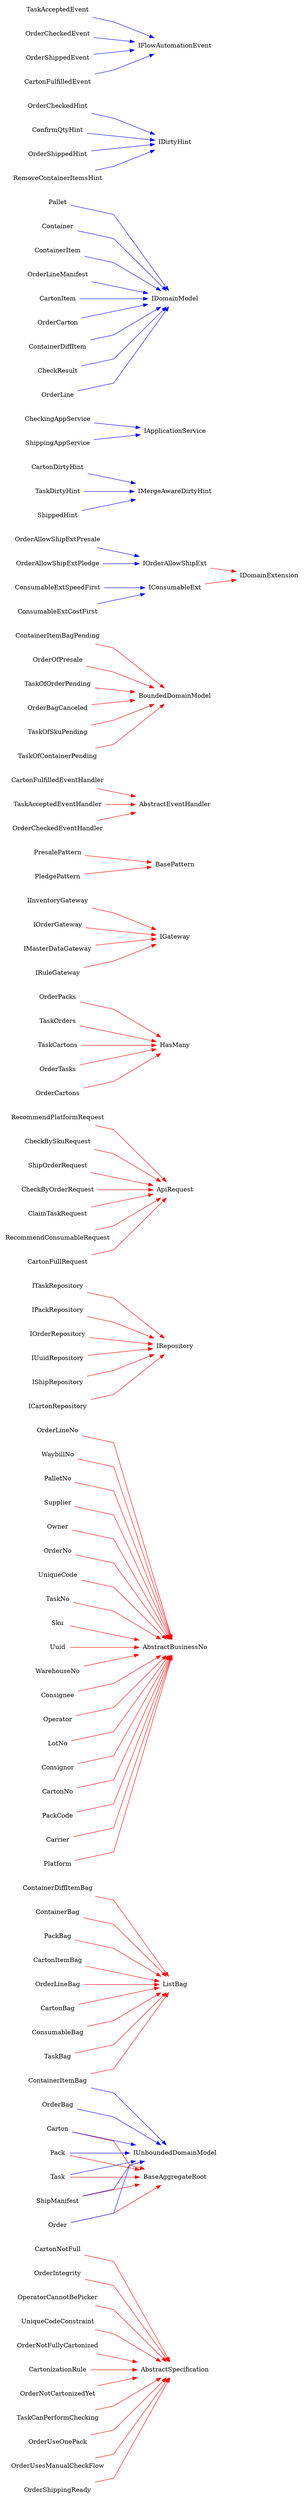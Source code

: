 digraph G {
   rankdir=LR;
   splines = polyline;
   node [shape=none];
CartonNotFull -> AbstractSpecification  [ color="red" ];
CartonBag -> ListBag  [ color="red" ];
OrderIntegrity -> AbstractSpecification  [ color="red" ];
OrderLineNo -> AbstractBusinessNo  [ color="red" ];
WaybillNo -> AbstractBusinessNo  [ color="red" ];
PalletNo -> AbstractBusinessNo  [ color="red" ];
ITaskRepository -> IRepository  [ color="red" ];
OperatorCannotBePicker -> AbstractSpecification  [ color="red" ];
Supplier -> AbstractBusinessNo  [ color="red" ];
Owner -> AbstractBusinessNo  [ color="red" ];
RecommendPlatformRequest -> ApiRequest  [ color="red" ];
OrderPacks -> HasMany  [ color="red" ];
ConsumableBag -> ListBag  [ color="red" ];
IInventoryGateway -> IGateway  [ color="red" ];
TaskBag -> ListBag  [ color="red" ];
ContainerDiffItemBag -> ListBag  [ color="red" ];
OrderNo -> AbstractBusinessNo  [ color="red" ];
IPackRepository -> IRepository  [ color="red" ];
ContainerBag -> ListBag  [ color="red" ];
PresalePattern -> BasePattern  [ color="red" ];
UniqueCodeConstraint -> AbstractSpecification  [ color="red" ];
CartonFulfilledEventHandler -> AbstractEventHandler  [ color="red" ];
ContainerItemBagPending -> BoundedDomainModel  [ color="red" ];
PackBag -> ListBag  [ color="red" ];
UniqueCode -> AbstractBusinessNo  [ color="red" ];
CheckBySkuRequest -> ApiRequest  [ color="red" ];
ShipOrderRequest -> ApiRequest  [ color="red" ];
TaskAcceptedEventHandler -> AbstractEventHandler  [ color="red" ];
OrderOfPresale -> BoundedDomainModel  [ color="red" ];
TaskNo -> AbstractBusinessNo  [ color="red" ];
OrderNotFullyCartonized -> AbstractSpecification  [ color="red" ];
TaskOrders -> HasMany  [ color="red" ];
Sku -> AbstractBusinessNo  [ color="red" ];
CartonItemBag -> ListBag  [ color="red" ];
Pack -> BaseAggregateRoot  [ color="red" ];
Uuid -> AbstractBusinessNo  [ color="red" ];
CartonizationRule -> AbstractSpecification  [ color="red" ];
TaskOfOrderPending -> BoundedDomainModel  [ color="red" ];
WarehouseNo -> AbstractBusinessNo  [ color="red" ];
IOrderRepository -> IRepository  [ color="red" ];
IOrderGateway -> IGateway  [ color="red" ];
Task -> BaseAggregateRoot  [ color="red" ];
OrderNotCartonizedYet -> AbstractSpecification  [ color="red" ];
TaskCartons -> HasMany  [ color="red" ];
OrderBagCanceled -> BoundedDomainModel  [ color="red" ];
IUuidRepository -> IRepository  [ color="red" ];
OrderCheckedEventHandler -> AbstractEventHandler  [ color="red" ];
Consignee -> AbstractBusinessNo  [ color="red" ];
Operator -> AbstractBusinessNo  [ color="red" ];
CheckByOrderRequest -> ApiRequest  [ color="red" ];
OrderLineBag -> ListBag  [ color="red" ];
LotNo -> AbstractBusinessNo  [ color="red" ];
ClaimTaskRequest -> ApiRequest  [ color="red" ];
IConsumableExt -> IDomainExtension  [ color="red" ];
IMasterDataGateway -> IGateway  [ color="red" ];
IRuleGateway -> IGateway  [ color="red" ];
IOrderAllowShipExt -> IDomainExtension  [ color="red" ];
RecommendConsumableRequest -> ApiRequest  [ color="red" ];
OrderTasks -> HasMany  [ color="red" ];
PledgePattern -> BasePattern  [ color="red" ];
CartonFullRequest -> ApiRequest  [ color="red" ];
Consignor -> AbstractBusinessNo  [ color="red" ];
ShipManifest -> BaseAggregateRoot  [ color="red" ];
TaskCanPerformChecking -> AbstractSpecification  [ color="red" ];
TaskOfSkuPending -> BoundedDomainModel  [ color="red" ];
Order -> BaseAggregateRoot  [ color="red" ];
OrderUseOnePack -> AbstractSpecification  [ color="red" ];
CartonNo -> AbstractBusinessNo  [ color="red" ];
OrderUsesManualCheckFlow -> AbstractSpecification  [ color="red" ];
TaskOfContainerPending -> BoundedDomainModel  [ color="red" ];
PackCode -> AbstractBusinessNo  [ color="red" ];
Carton -> BaseAggregateRoot  [ color="red" ];
Carrier -> AbstractBusinessNo  [ color="red" ];
ContainerItemBag -> ListBag  [ color="red" ];
OrderShippingReady -> AbstractSpecification  [ color="red" ];
IShipRepository -> IRepository  [ color="red" ];
OrderCartons -> HasMany  [ color="red" ];
ICartonRepository -> IRepository  [ color="red" ];
Platform -> AbstractBusinessNo  [ color="red" ];
CartonDirtyHint -> IMergeAwareDirtyHint  [ color="blue" ];
CheckingAppService -> IApplicationService  [ color="blue" ];
Task -> IUnboundedDomainModel  [ color="blue" ];
Pallet -> IDomainModel  [ color="blue" ];
ConsumableExtSpeedFirst -> IConsumableExt  [ color="blue" ];
OrderCheckedHint -> IDirtyHint  [ color="blue" ];
ConfirmQtyHint -> IDirtyHint  [ color="blue" ];
Container -> IDomainModel  [ color="blue" ];
ContainerItem -> IDomainModel  [ color="blue" ];
OrderShippedHint -> IDirtyHint  [ color="blue" ];
RemoveContainerItemsHint -> IDirtyHint  [ color="blue" ];
OrderLineManifest -> IDomainModel  [ color="blue" ];
CartonItem -> IDomainModel  [ color="blue" ];
TaskAcceptedEvent -> IFlowAutomationEvent  [ color="blue" ];
OrderCarton -> IDomainModel  [ color="blue" ];
OrderBag -> IUnboundedDomainModel  [ color="blue" ];
TaskDirtyHint -> IMergeAwareDirtyHint  [ color="blue" ];
Order -> IUnboundedDomainModel  [ color="blue" ];
OrderCheckedEvent -> IFlowAutomationEvent  [ color="blue" ];
Carton -> IUnboundedDomainModel  [ color="blue" ];
ShipManifest -> IUnboundedDomainModel  [ color="blue" ];
OrderAllowShipExtPresale -> IOrderAllowShipExt  [ color="blue" ];
ContainerDiffItem -> IDomainModel  [ color="blue" ];
ContainerItemBag -> IUnboundedDomainModel  [ color="blue" ];
OrderShippedEvent -> IFlowAutomationEvent  [ color="blue" ];
Pack -> IUnboundedDomainModel  [ color="blue" ];
ShippedHint -> IMergeAwareDirtyHint  [ color="blue" ];
OrderAllowShipExtPledge -> IOrderAllowShipExt  [ color="blue" ];
ShippingAppService -> IApplicationService  [ color="blue" ];
CheckResult -> IDomainModel  [ color="blue" ];
OrderLine -> IDomainModel  [ color="blue" ];
CartonFulfilledEvent -> IFlowAutomationEvent  [ color="blue" ];
ConsumableExtCostFirst -> IConsumableExt  [ color="blue" ];
}
